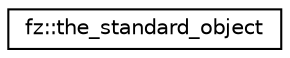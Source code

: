 digraph "Graphical Class Hierarchy"
{
 // LATEX_PDF_SIZE
  edge [fontname="Helvetica",fontsize="10",labelfontname="Helvetica",labelfontsize="10"];
  node [fontname="Helvetica",fontsize="10",shape=record];
  rankdir="LR";
  Node0 [label="fz::the_standard_object",height=0.2,width=0.4,color="black", fillcolor="white", style="filled",URL="$structfz_1_1the__standard__object.html",tooltip="This structure registers a standard object with a set of expected parameters and functions for any st..."];
}
